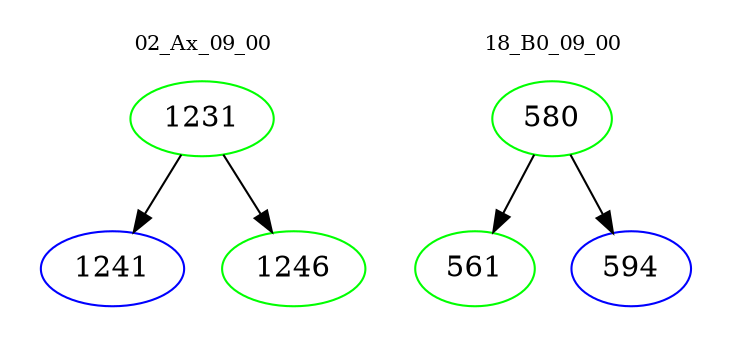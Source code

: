 digraph{
subgraph cluster_0 {
color = white
label = "02_Ax_09_00";
fontsize=10;
T0_1231 [label="1231", color="green"]
T0_1231 -> T0_1241 [color="black"]
T0_1241 [label="1241", color="blue"]
T0_1231 -> T0_1246 [color="black"]
T0_1246 [label="1246", color="green"]
}
subgraph cluster_1 {
color = white
label = "18_B0_09_00";
fontsize=10;
T1_580 [label="580", color="green"]
T1_580 -> T1_561 [color="black"]
T1_561 [label="561", color="green"]
T1_580 -> T1_594 [color="black"]
T1_594 [label="594", color="blue"]
}
}
